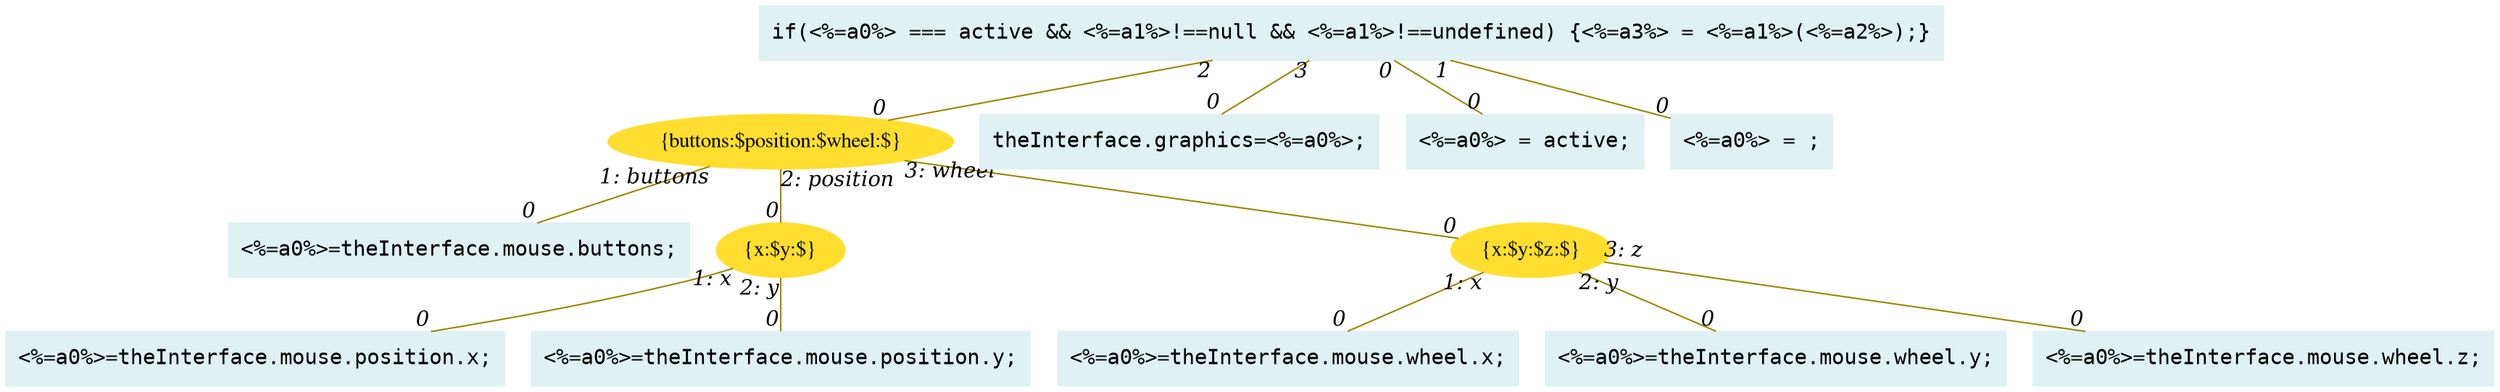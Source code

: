 digraph g{node_8684 [shape="box", style="filled", color="#dff1f2", fontname="Courier", label="<%=a0%>=theInterface.mouse.buttons;
" ]
node_8686 [shape="box", style="filled", color="#dff1f2", fontname="Courier", label="<%=a0%>=theInterface.mouse.position.x;
" ]
node_8688 [shape="box", style="filled", color="#dff1f2", fontname="Courier", label="<%=a0%>=theInterface.mouse.position.y;
" ]
node_8690 [shape="ellipse", style="filled", color="#ffde2f", fontname="Times", label="{x:$y:$}" ]
node_8694 [shape="box", style="filled", color="#dff1f2", fontname="Courier", label="<%=a0%>=theInterface.mouse.wheel.x;
" ]
node_8696 [shape="box", style="filled", color="#dff1f2", fontname="Courier", label="<%=a0%>=theInterface.mouse.wheel.y;
" ]
node_8698 [shape="box", style="filled", color="#dff1f2", fontname="Courier", label="<%=a0%>=theInterface.mouse.wheel.z;
" ]
node_8700 [shape="ellipse", style="filled", color="#ffde2f", fontname="Times", label="{x:$y:$z:$}" ]
node_8705 [shape="ellipse", style="filled", color="#ffde2f", fontname="Times", label="{buttons:$position:$wheel:$}" ]
node_8710 [shape="box", style="filled", color="#dff1f2", fontname="Courier", label="theInterface.graphics=<%=a0%>;
" ]
node_8744 [shape="box", style="filled", color="#dff1f2", fontname="Courier", label="<%=a0%> = active;
" ]
node_8747 [shape="box", style="filled", color="#dff1f2", fontname="Courier", label="<%=a0%> = ;
" ]
node_8749 [shape="box", style="filled", color="#dff1f2", fontname="Courier", label="if(<%=a0%> === active && <%=a1%>!==null && <%=a1%>!==undefined) {<%=a3%> = <%=a1%>(<%=a2%>);}
" ]
node_8690 -> node_8686 [dir=none, arrowHead=none, fontname="Times-Italic", arrowsize=1, color="#9d8400", label="",  headlabel="0", taillabel="1: x" ]
node_8690 -> node_8688 [dir=none, arrowHead=none, fontname="Times-Italic", arrowsize=1, color="#9d8400", label="",  headlabel="0", taillabel="2: y" ]
node_8700 -> node_8694 [dir=none, arrowHead=none, fontname="Times-Italic", arrowsize=1, color="#9d8400", label="",  headlabel="0", taillabel="1: x" ]
node_8700 -> node_8696 [dir=none, arrowHead=none, fontname="Times-Italic", arrowsize=1, color="#9d8400", label="",  headlabel="0", taillabel="2: y" ]
node_8700 -> node_8698 [dir=none, arrowHead=none, fontname="Times-Italic", arrowsize=1, color="#9d8400", label="",  headlabel="0", taillabel="3: z" ]
node_8705 -> node_8684 [dir=none, arrowHead=none, fontname="Times-Italic", arrowsize=1, color="#9d8400", label="",  headlabel="0", taillabel="1: buttons" ]
node_8705 -> node_8690 [dir=none, arrowHead=none, fontname="Times-Italic", arrowsize=1, color="#9d8400", label="",  headlabel="0", taillabel="2: position" ]
node_8705 -> node_8700 [dir=none, arrowHead=none, fontname="Times-Italic", arrowsize=1, color="#9d8400", label="",  headlabel="0", taillabel="3: wheel" ]
node_8749 -> node_8744 [dir=none, arrowHead=none, fontname="Times-Italic", arrowsize=1, color="#9d8400", label="",  headlabel="0", taillabel="0" ]
node_8749 -> node_8747 [dir=none, arrowHead=none, fontname="Times-Italic", arrowsize=1, color="#9d8400", label="",  headlabel="0", taillabel="1" ]
node_8749 -> node_8710 [dir=none, arrowHead=none, fontname="Times-Italic", arrowsize=1, color="#9d8400", label="",  headlabel="0", taillabel="3" ]
node_8749 -> node_8705 [dir=none, arrowHead=none, fontname="Times-Italic", arrowsize=1, color="#9d8400", label="",  headlabel="0", taillabel="2" ]
}